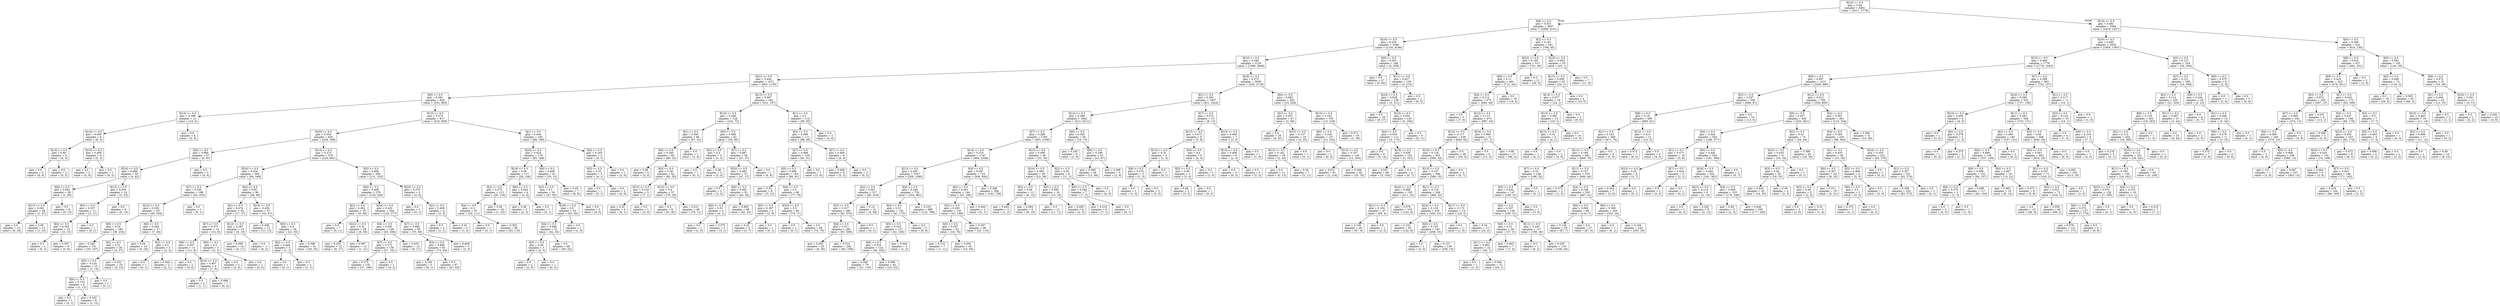 digraph Tree {
node [shape=box] ;
0 [label="X[19] <= 0.5\ngini = 0.49\nsamples = 6401\nvalue = [4317, 5778]"] ;
1 [label="X[8] <= 0.5\ngini = 0.431\nsamples = 3837\nvalue = [1898, 4151]"] ;
0 -> 1 [labeldistance=2.5, labelangle=45, headlabel="True"] ;
2 [label="X[16] <= 0.5\ngini = 0.334\nsamples = 3296\nvalue = [1102, 4106]"] ;
1 -> 2 ;
3 [label="X[23] <= 0.5\ngini = 0.346\nsamples = 3130\nvalue = [1099, 3848]"] ;
2 -> 3 ;
4 [label="X[21] <= 0.5\ngini = 0.444\nsamples = 1071\nvalue = [563, 1130]"] ;
3 -> 4 ;
5 [label="X[9] <= 0.5\ngini = 0.381\nsamples = 829\nvalue = [332, 963]"] ;
4 -> 5 ;
6 [label="X[15] <= 0.5\ngini = 0.388\nsamples = 12\nvalue = [14, 5]"] ;
5 -> 6 ;
7 [label="X[14] <= 0.5\ngini = 0.459\nsamples = 8\nvalue = [9, 5]"] ;
6 -> 7 ;
8 [label="X[10] <= 0.5\ngini = 0.49\nsamples = 4\nvalue = [4, 3]"] ;
7 -> 8 ;
9 [label="gini = 0.0\nsamples = 2\nvalue = [4, 0]"] ;
8 -> 9 ;
10 [label="gini = 0.0\nsamples = 2\nvalue = [0, 3]"] ;
8 -> 10 ;
11 [label="X[10] <= 0.5\ngini = 0.408\nsamples = 4\nvalue = [5, 2]"] ;
7 -> 11 ;
12 [label="gini = 0.0\nsamples = 3\nvalue = [5, 0]"] ;
11 -> 12 ;
13 [label="gini = 0.0\nsamples = 1\nvalue = [0, 2]"] ;
11 -> 13 ;
14 [label="gini = 0.0\nsamples = 4\nvalue = [5, 0]"] ;
6 -> 14 ;
15 [label="X[15] <= 0.5\ngini = 0.374\nsamples = 817\nvalue = [318, 958]"] ;
5 -> 15 ;
16 [label="X[20] <= 0.5\ngini = 0.354\nsamples = 635\nvalue = [229, 768]"] ;
15 -> 16 ;
17 [label="X[3] <= 0.5\ngini = 0.084\nsamples = 57\nvalue = [4, 87]"] ;
16 -> 17 ;
18 [label="X[24] <= 0.5\ngini = 0.088\nsamples = 55\nvalue = [4, 83]"] ;
17 -> 18 ;
19 [label="X[6] <= 0.5\ngini = 0.032\nsamples = 36\nvalue = [1, 60]"] ;
18 -> 19 ;
20 [label="X[13] <= 0.5\ngini = 0.041\nsamples = 28\nvalue = [1, 47]"] ;
19 -> 20 ;
21 [label="gini = 0.0\nsamples = 15\nvalue = [0, 24]"] ;
20 -> 21 ;
22 [label="gini = 0.08\nsamples = 13\nvalue = [1, 23]"] ;
20 -> 22 ;
23 [label="gini = 0.0\nsamples = 8\nvalue = [0, 13]"] ;
19 -> 23 ;
24 [label="X[13] <= 0.5\ngini = 0.204\nsamples = 19\nvalue = [3, 23]"] ;
18 -> 24 ;
25 [label="X[5] <= 0.5\ngini = 0.337\nsamples = 11\nvalue = [3, 11]"] ;
24 -> 25 ;
26 [label="X[4] <= 0.5\ngini = 0.355\nsamples = 10\nvalue = [3, 10]"] ;
25 -> 26 ;
27 [label="gini = 0.0\nsamples = 1\nvalue = [0, 2]"] ;
26 -> 27 ;
28 [label="gini = 0.397\nsamples = 9\nvalue = [3, 8]"] ;
26 -> 28 ;
29 [label="gini = 0.0\nsamples = 1\nvalue = [0, 1]"] ;
25 -> 29 ;
30 [label="gini = 0.0\nsamples = 8\nvalue = [0, 12]"] ;
24 -> 30 ;
31 [label="gini = 0.0\nsamples = 2\nvalue = [0, 4]"] ;
17 -> 31 ;
32 [label="X[13] <= 0.5\ngini = 0.373\nsamples = 578\nvalue = [225, 681]"] ;
16 -> 32 ;
33 [label="X[24] <= 0.5\ngini = 0.334\nsamples = 294\nvalue = [94, 349]"] ;
32 -> 33 ;
34 [label="X[7] <= 0.5\ngini = 0.255\nsamples = 198\nvalue = [45, 255]"] ;
33 -> 34 ;
35 [label="X[12] <= 0.5\ngini = 0.256\nsamples = 197\nvalue = [45, 254]"] ;
34 -> 35 ;
36 [label="X[6] <= 0.5\ngini = 0.24\nsamples = 180\nvalue = [38, 234]"] ;
35 -> 36 ;
37 [label="gini = 0.246\nsamples = 151\nvalue = [33, 197]"] ;
36 -> 37 ;
38 [label="X[2] <= 0.5\ngini = 0.21\nsamples = 29\nvalue = [5, 37]"] ;
36 -> 38 ;
39 [label="X[3] <= 0.5\ngini = 0.124\nsamples = 10\nvalue = [1, 14]"] ;
38 -> 39 ;
40 [label="X[0] <= 0.5\ngini = 0.133\nsamples = 9\nvalue = [1, 13]"] ;
39 -> 40 ;
41 [label="gini = 0.0\nsamples = 1\nvalue = [0, 1]"] ;
40 -> 41 ;
42 [label="gini = 0.142\nsamples = 8\nvalue = [1, 12]"] ;
40 -> 42 ;
43 [label="gini = 0.0\nsamples = 1\nvalue = [0, 1]"] ;
39 -> 43 ;
44 [label="gini = 0.252\nsamples = 19\nvalue = [4, 23]"] ;
38 -> 44 ;
45 [label="X[6] <= 0.5\ngini = 0.384\nsamples = 17\nvalue = [7, 20]"] ;
35 -> 45 ;
46 [label="gini = 0.34\nsamples = 14\nvalue = [5, 18]"] ;
45 -> 46 ;
47 [label="X[2] <= 0.5\ngini = 0.5\nsamples = 3\nvalue = [2, 2]"] ;
45 -> 47 ;
48 [label="gini = 0.0\nsamples = 1\nvalue = [0, 1]"] ;
47 -> 48 ;
49 [label="gini = 0.444\nsamples = 2\nvalue = [2, 1]"] ;
47 -> 49 ;
50 [label="gini = 0.0\nsamples = 1\nvalue = [0, 1]"] ;
34 -> 50 ;
51 [label="X[4] <= 0.5\ngini = 0.45\nsamples = 96\nvalue = [49, 94]"] ;
33 -> 51 ;
52 [label="X[2] <= 0.5\ngini = 0.474\nsamples = 29\nvalue = [17, 27]"] ;
51 -> 52 ;
53 [label="X[7] <= 0.5\ngini = 0.472\nsamples = 14\nvalue = [13, 8]"] ;
52 -> 53 ;
54 [label="X[6] <= 0.5\ngini = 0.457\nsamples = 11\nvalue = [11, 6]"] ;
53 -> 54 ;
55 [label="gini = 0.0\nsamples = 2\nvalue = [4, 0]"] ;
54 -> 55 ;
56 [label="X[14] <= 0.5\ngini = 0.497\nsamples = 9\nvalue = [7, 6]"] ;
54 -> 56 ;
57 [label="gini = 0.5\nsamples = 2\nvalue = [1, 1]"] ;
56 -> 57 ;
58 [label="gini = 0.496\nsamples = 7\nvalue = [6, 5]"] ;
56 -> 58 ;
59 [label="X[0] <= 0.5\ngini = 0.5\nsamples = 3\nvalue = [2, 2]"] ;
53 -> 59 ;
60 [label="gini = 0.0\nsamples = 2\nvalue = [2, 0]"] ;
59 -> 60 ;
61 [label="gini = 0.0\nsamples = 1\nvalue = [0, 2]"] ;
59 -> 61 ;
62 [label="X[12] <= 0.5\ngini = 0.287\nsamples = 15\nvalue = [4, 19]"] ;
52 -> 62 ;
63 [label="gini = 0.308\nsamples = 14\nvalue = [4, 17]"] ;
62 -> 63 ;
64 [label="gini = 0.0\nsamples = 1\nvalue = [0, 2]"] ;
62 -> 64 ;
65 [label="X[14] <= 0.5\ngini = 0.438\nsamples = 67\nvalue = [32, 67]"] ;
51 -> 65 ;
66 [label="gini = 0.499\nsamples = 13\nvalue = [11, 12]"] ;
65 -> 66 ;
67 [label="X[0] <= 0.5\ngini = 0.4\nsamples = 54\nvalue = [21, 55]"] ;
65 -> 67 ;
68 [label="X[2] <= 0.5\ngini = 0.444\nsamples = 3\nvalue = [1, 2]"] ;
67 -> 68 ;
69 [label="gini = 0.0\nsamples = 1\nvalue = [0, 1]"] ;
68 -> 69 ;
70 [label="gini = 0.5\nsamples = 2\nvalue = [1, 1]"] ;
68 -> 70 ;
71 [label="gini = 0.398\nsamples = 51\nvalue = [20, 53]"] ;
67 -> 71 ;
72 [label="X[5] <= 0.5\ngini = 0.406\nsamples = 284\nvalue = [131, 332]"] ;
32 -> 72 ;
73 [label="X[0] <= 0.5\ngini = 0.406\nsamples = 279\nvalue = [129, 326]"] ;
72 -> 73 ;
74 [label="X[2] <= 0.5\ngini = 0.262\nsamples = 35\nvalue = [9, 49]"] ;
73 -> 74 ;
75 [label="gini = 0.0\nsamples = 7\nvalue = [0, 11]"] ;
74 -> 75 ;
76 [label="X[22] <= 0.5\ngini = 0.31\nsamples = 28\nvalue = [9, 38]"] ;
74 -> 76 ;
77 [label="gini = 0.435\nsamples = 15\nvalue = [8, 17]"] ;
76 -> 77 ;
78 [label="gini = 0.087\nsamples = 13\nvalue = [1, 21]"] ;
76 -> 78 ;
79 [label="X[24] <= 0.5\ngini = 0.422\nsamples = 244\nvalue = [120, 277]"] ;
73 -> 79 ;
80 [label="X[6] <= 0.5\ngini = 0.292\nsamples = 149\nvalue = [45, 208]"] ;
79 -> 80 ;
81 [label="X[7] <= 0.5\ngini = 0.272\nsamples = 136\nvalue = [37, 191]"] ;
80 -> 81 ;
82 [label="gini = 0.274\nsamples = 135\nvalue = [37, 189]"] ;
81 -> 82 ;
83 [label="gini = 0.0\nsamples = 1\nvalue = [0, 2]"] ;
81 -> 83 ;
84 [label="gini = 0.435\nsamples = 13\nvalue = [8, 17]"] ;
80 -> 84 ;
85 [label="X[7] <= 0.5\ngini = 0.499\nsamples = 95\nvalue = [75, 69]"] ;
79 -> 85 ;
86 [label="X[4] <= 0.5\ngini = 0.498\nsamples = 92\nvalue = [73, 64]"] ;
85 -> 86 ;
87 [label="gini = 0.245\nsamples = 5\nvalue = [6, 1]"] ;
86 -> 87 ;
88 [label="gini = 0.5\nsamples = 87\nvalue = [67, 63]"] ;
86 -> 88 ;
89 [label="gini = 0.408\nsamples = 3\nvalue = [2, 5]"] ;
85 -> 89 ;
90 [label="X[24] <= 0.5\ngini = 0.375\nsamples = 5\nvalue = [2, 6]"] ;
72 -> 90 ;
91 [label="gini = 0.0\nsamples = 1\nvalue = [0, 1]"] ;
90 -> 91 ;
92 [label="X[1] <= 0.5\ngini = 0.408\nsamples = 4\nvalue = [2, 5]"] ;
90 -> 92 ;
93 [label="gini = 0.5\nsamples = 2\nvalue = [1, 1]"] ;
92 -> 93 ;
94 [label="gini = 0.32\nsamples = 2\nvalue = [1, 4]"] ;
92 -> 94 ;
95 [label="X[1] <= 0.5\ngini = 0.434\nsamples = 182\nvalue = [89, 190]"] ;
15 -> 95 ;
96 [label="X[24] <= 0.5\ngini = 0.424\nsamples = 178\nvalue = [83, 189]"] ;
95 -> 96 ;
97 [label="X[18] <= 0.5\ngini = 0.28\nsamples = 117\nvalue = [28, 138]"] ;
96 -> 97 ;
98 [label="X[2] <= 0.5\ngini = 0.272\nsamples = 113\nvalue = [26, 134]"] ;
97 -> 98 ;
99 [label="X[4] <= 0.5\ngini = 0.3\nsamples = 97\nvalue = [25, 111]"] ;
98 -> 99 ;
100 [label="gini = 0.0\nsamples = 1\nvalue = [0, 1]"] ;
99 -> 100 ;
101 [label="gini = 0.302\nsamples = 96\nvalue = [25, 110]"] ;
99 -> 101 ;
102 [label="gini = 0.08\nsamples = 16\nvalue = [1, 23]"] ;
98 -> 102 ;
103 [label="X[6] <= 0.5\ngini = 0.444\nsamples = 4\nvalue = [2, 4]"] ;
97 -> 103 ;
104 [label="gini = 0.48\nsamples = 3\nvalue = [2, 3]"] ;
103 -> 104 ;
105 [label="gini = 0.0\nsamples = 1\nvalue = [0, 1]"] ;
103 -> 105 ;
106 [label="X[6] <= 0.5\ngini = 0.499\nsamples = 61\nvalue = [55, 51]"] ;
96 -> 106 ;
107 [label="X[3] <= 0.5\ngini = 0.5\nsamples = 54\nvalue = [47, 45]"] ;
106 -> 107 ;
108 [label="X[18] <= 0.5\ngini = 0.5\nsamples = 52\nvalue = [43, 45]"] ;
107 -> 108 ;
109 [label="X[4] <= 0.5\ngini = 0.499\nsamples = 51\nvalue = [42, 45]"] ;
108 -> 109 ;
110 [label="X[5] <= 0.5\ngini = 0.48\nsamples = 3\nvalue = [2, 3]"] ;
109 -> 110 ;
111 [label="gini = 0.0\nsamples = 2\nvalue = [2, 0]"] ;
110 -> 111 ;
112 [label="gini = 0.0\nsamples = 1\nvalue = [0, 3]"] ;
110 -> 112 ;
113 [label="gini = 0.5\nsamples = 48\nvalue = [40, 42]"] ;
109 -> 113 ;
114 [label="gini = 0.0\nsamples = 1\nvalue = [1, 0]"] ;
108 -> 114 ;
115 [label="gini = 0.0\nsamples = 2\nvalue = [4, 0]"] ;
107 -> 115 ;
116 [label="gini = 0.49\nsamples = 7\nvalue = [8, 6]"] ;
106 -> 116 ;
117 [label="X[4] <= 0.5\ngini = 0.245\nsamples = 4\nvalue = [6, 1]"] ;
95 -> 117 ;
118 [label="X[5] <= 0.5\ngini = 0.32\nsamples = 3\nvalue = [4, 1]"] ;
117 -> 118 ;
119 [label="gini = 0.0\nsamples = 1\nvalue = [0, 1]"] ;
118 -> 119 ;
120 [label="gini = 0.0\nsamples = 2\nvalue = [4, 0]"] ;
118 -> 120 ;
121 [label="gini = 0.0\nsamples = 1\nvalue = [2, 0]"] ;
117 -> 121 ;
122 [label="X[13] <= 0.5\ngini = 0.487\nsamples = 242\nvalue = [231, 167]"] ;
4 -> 122 ;
123 [label="X[14] <= 0.5\ngini = 0.448\nsamples = 128\nvalue = [141, 72]"] ;
122 -> 123 ;
124 [label="X[1] <= 0.5\ngini = 0.393\nsamples = 66\nvalue = [87, 32]"] ;
123 -> 124 ;
125 [label="X[0] <= 0.5\ngini = 0.395\nsamples = 65\nvalue = [86, 32]"] ;
124 -> 125 ;
126 [label="gini = 0.48\nsamples = 3\nvalue = [3, 2]"] ;
125 -> 126 ;
127 [label="X[4] <= 0.5\ngini = 0.39\nsamples = 62\nvalue = [83, 30]"] ;
125 -> 127 ;
128 [label="X[12] <= 0.5\ngini = 0.219\nsamples = 5\nvalue = [7, 1]"] ;
127 -> 128 ;
129 [label="gini = 0.32\nsamples = 4\nvalue = [4, 1]"] ;
128 -> 129 ;
130 [label="gini = 0.0\nsamples = 1\nvalue = [3, 0]"] ;
128 -> 130 ;
131 [label="X[15] <= 0.5\ngini = 0.4\nsamples = 57\nvalue = [76, 29]"] ;
127 -> 131 ;
132 [label="gini = 0.0\nsamples = 8\nvalue = [0, 18]"] ;
131 -> 132 ;
133 [label="gini = 0.221\nsamples = 49\nvalue = [76, 11]"] ;
131 -> 133 ;
134 [label="gini = 0.0\nsamples = 1\nvalue = [1, 0]"] ;
124 -> 134 ;
135 [label="X[0] <= 0.5\ngini = 0.489\nsamples = 62\nvalue = [54, 40]"] ;
123 -> 135 ;
136 [label="X[2] <= 0.5\ngini = 0.5\nsamples = 4\nvalue = [3, 3]"] ;
135 -> 136 ;
137 [label="gini = 0.0\nsamples = 1\nvalue = [0, 1]"] ;
136 -> 137 ;
138 [label="gini = 0.48\nsamples = 3\nvalue = [3, 2]"] ;
136 -> 138 ;
139 [label="X[7] <= 0.5\ngini = 0.487\nsamples = 58\nvalue = [51, 37]"] ;
135 -> 139 ;
140 [label="X[20] <= 0.5\ngini = 0.493\nsamples = 57\nvalue = [47, 37]"] ;
139 -> 140 ;
141 [label="gini = 0.5\nsamples = 5\nvalue = [3, 3]"] ;
140 -> 141 ;
142 [label="X[4] <= 0.5\ngini = 0.492\nsamples = 52\nvalue = [44, 34]"] ;
140 -> 142 ;
143 [label="X[6] <= 0.5\ngini = 0.32\nsamples = 4\nvalue = [4, 1]"] ;
142 -> 143 ;
144 [label="gini = 0.0\nsamples = 1\nvalue = [1, 0]"] ;
143 -> 144 ;
145 [label="gini = 0.375\nsamples = 3\nvalue = [3, 1]"] ;
143 -> 145 ;
146 [label="gini = 0.495\nsamples = 48\nvalue = [40, 33]"] ;
142 -> 146 ;
147 [label="gini = 0.0\nsamples = 1\nvalue = [4, 0]"] ;
139 -> 147 ;
148 [label="X[1] <= 0.5\ngini = 0.5\nsamples = 114\nvalue = [90, 95]"] ;
122 -> 148 ;
149 [label="X[3] <= 0.5\ngini = 0.499\nsamples = 111\nvalue = [86, 95]"] ;
148 -> 149 ;
150 [label="X[7] <= 0.5\ngini = 0.498\nsamples = 105\nvalue = [81, 91]"] ;
149 -> 150 ;
151 [label="X[0] <= 0.5\ngini = 0.498\nsamples = 104\nvalue = [80, 91]"] ;
150 -> 151 ;
152 [label="gini = 0.32\nsamples = 8\nvalue = [3, 12]"] ;
151 -> 152 ;
153 [label="X[4] <= 0.5\ngini = 0.5\nsamples = 96\nvalue = [77, 79]"] ;
151 -> 153 ;
154 [label="X[5] <= 0.5\ngini = 0.397\nsamples = 6\nvalue = [3, 8]"] ;
153 -> 154 ;
155 [label="gini = 0.42\nsamples = 5\nvalue = [3, 7]"] ;
154 -> 155 ;
156 [label="gini = 0.0\nsamples = 1\nvalue = [0, 1]"] ;
154 -> 156 ;
157 [label="X[20] <= 0.5\ngini = 0.5\nsamples = 90\nvalue = [74, 71]"] ;
153 -> 157 ;
158 [label="gini = 0.0\nsamples = 1\nvalue = [0, 1]"] ;
157 -> 158 ;
159 [label="gini = 0.5\nsamples = 89\nvalue = [74, 70]"] ;
157 -> 159 ;
160 [label="gini = 0.0\nsamples = 1\nvalue = [1, 0]"] ;
150 -> 160 ;
161 [label="X[7] <= 0.5\ngini = 0.494\nsamples = 6\nvalue = [5, 4]"] ;
149 -> 161 ;
162 [label="gini = 0.408\nsamples = 4\nvalue = [5, 2]"] ;
161 -> 162 ;
163 [label="gini = 0.0\nsamples = 2\nvalue = [0, 2]"] ;
161 -> 163 ;
164 [label="gini = 0.0\nsamples = 3\nvalue = [4, 0]"] ;
148 -> 164 ;
165 [label="X[18] <= 0.5\ngini = 0.275\nsamples = 2059\nvalue = [536, 2718]"] ;
3 -> 165 ;
166 [label="X[1] <= 0.5\ngini = 0.291\nsamples = 1857\nvalue = [521, 2424]"] ;
165 -> 166 ;
167 [label="X[12] <= 0.5\ngini = 0.289\nsamples = 1842\nvalue = [513, 2411]"] ;
166 -> 167 ;
168 [label="X[7] <= 0.5\ngini = 0.289\nsamples = 1783\nvalue = [497, 2338]"] ;
167 -> 168 ;
169 [label="X[14] <= 0.5\ngini = 0.279\nsamples = 1747\nvalue = [464, 2308]"] ;
168 -> 169 ;
170 [label="X[13] <= 0.5\ngini = 0.265\nsamples = 1037\nvalue = [258, 1380]"] ;
169 -> 170 ;
171 [label="X[2] <= 0.5\ngini = 0.301\nsamples = 317\nvalue = [95, 419]"] ;
170 -> 171 ;
172 [label="X[3] <= 0.5\ngini = 0.317\nsamples = 286\nvalue = [91, 370]"] ;
171 -> 172 ;
173 [label="X[4] <= 0.5\ngini = 0.317\nsamples = 285\nvalue = [91, 369]"] ;
172 -> 173 ;
174 [label="gini = 0.355\nsamples = 23\nvalue = [9, 30]"] ;
173 -> 174 ;
175 [label="gini = 0.314\nsamples = 262\nvalue = [82, 339]"] ;
173 -> 175 ;
176 [label="gini = 0.0\nsamples = 1\nvalue = [0, 1]"] ;
172 -> 176 ;
177 [label="gini = 0.14\nsamples = 31\nvalue = [4, 49]"] ;
171 -> 177 ;
178 [label="X[4] <= 0.5\ngini = 0.248\nsamples = 720\nvalue = [163, 961]"] ;
170 -> 178 ;
179 [label="X[3] <= 0.5\ngini = 0.31\nsamples = 132\nvalue = [41, 173]"] ;
178 -> 179 ;
180 [label="X[5] <= 0.5\ngini = 0.319\nsamples = 127\nvalue = [41, 165]"] ;
179 -> 180 ;
181 [label="X[0] <= 0.5\ngini = 0.316\nsamples = 124\nvalue = [40, 163]"] ;
180 -> 181 ;
182 [label="gini = 0.269\nsamples = 79\nvalue = [21, 110]"] ;
181 -> 182 ;
183 [label="gini = 0.389\nsamples = 45\nvalue = [19, 53]"] ;
181 -> 183 ;
184 [label="gini = 0.444\nsamples = 3\nvalue = [1, 2]"] ;
180 -> 184 ;
185 [label="gini = 0.0\nsamples = 5\nvalue = [0, 8]"] ;
179 -> 185 ;
186 [label="gini = 0.232\nsamples = 588\nvalue = [122, 788]"] ;
178 -> 186 ;
187 [label="X[4] <= 0.5\ngini = 0.297\nsamples = 710\nvalue = [206, 928]"] ;
169 -> 187 ;
188 [label="X[5] <= 0.5\ngini = 0.301\nsamples = 144\nvalue = [43, 190]"] ;
187 -> 188 ;
189 [label="X[2] <= 0.5\ngini = 0.293\nsamples = 142\nvalue = [41, 189]"] ;
188 -> 189 ;
190 [label="X[0] <= 0.5\ngini = 0.287\nsamples = 52\nvalue = [16, 76]"] ;
189 -> 190 ;
191 [label="gini = 0.153\nsamples = 7\nvalue = [1, 11]"] ;
190 -> 191 ;
192 [label="gini = 0.305\nsamples = 45\nvalue = [15, 65]"] ;
190 -> 192 ;
193 [label="gini = 0.297\nsamples = 90\nvalue = [25, 113]"] ;
189 -> 193 ;
194 [label="gini = 0.444\nsamples = 2\nvalue = [2, 1]"] ;
188 -> 194 ;
195 [label="gini = 0.296\nsamples = 566\nvalue = [163, 738]"] ;
187 -> 195 ;
196 [label="X[15] <= 0.5\ngini = 0.499\nsamples = 36\nvalue = [33, 30]"] ;
168 -> 196 ;
197 [label="X[14] <= 0.5\ngini = 0.493\nsamples = 28\nvalue = [22, 28]"] ;
196 -> 197 ;
198 [label="X[3] <= 0.5\ngini = 0.49\nsamples = 12\nvalue = [9, 12]"] ;
197 -> 198 ;
199 [label="gini = 0.444\nsamples = 3\nvalue = [1, 2]"] ;
198 -> 199 ;
200 [label="gini = 0.494\nsamples = 9\nvalue = [8, 10]"] ;
198 -> 200 ;
201 [label="X[0] <= 0.5\ngini = 0.495\nsamples = 16\nvalue = [13, 16]"] ;
197 -> 201 ;
202 [label="gini = 0.5\nsamples = 12\nvalue = [11, 11]"] ;
201 -> 202 ;
203 [label="gini = 0.408\nsamples = 4\nvalue = [2, 5]"] ;
201 -> 203 ;
204 [label="X[2] <= 0.5\ngini = 0.26\nsamples = 8\nvalue = [11, 2]"] ;
196 -> 204 ;
205 [label="X[0] <= 0.5\ngini = 0.346\nsamples = 7\nvalue = [7, 2]"] ;
204 -> 205 ;
206 [label="gini = 0.219\nsamples = 6\nvalue = [7, 1]"] ;
205 -> 206 ;
207 [label="gini = 0.0\nsamples = 1\nvalue = [0, 1]"] ;
205 -> 207 ;
208 [label="gini = 0.0\nsamples = 1\nvalue = [4, 0]"] ;
204 -> 208 ;
209 [label="X[0] <= 0.5\ngini = 0.295\nsamples = 59\nvalue = [16, 73]"] ;
167 -> 209 ;
210 [label="gini = 0.245\nsamples = 6\nvalue = [1, 6]"] ;
209 -> 210 ;
211 [label="X[6] <= 0.5\ngini = 0.299\nsamples = 53\nvalue = [15, 67]"] ;
209 -> 211 ;
212 [label="gini = 0.299\nsamples = 48\nvalue = [13, 58]"] ;
211 -> 212 ;
213 [label="gini = 0.298\nsamples = 5\nvalue = [2, 9]"] ;
211 -> 213 ;
214 [label="X[7] <= 0.5\ngini = 0.472\nsamples = 15\nvalue = [8, 13]"] ;
166 -> 214 ;
215 [label="X[13] <= 0.5\ngini = 0.473\nsamples = 8\nvalue = [5, 8]"] ;
214 -> 215 ;
216 [label="X[15] <= 0.5\ngini = 0.32\nsamples = 4\nvalue = [1, 4]"] ;
215 -> 216 ;
217 [label="X[6] <= 0.5\ngini = 0.375\nsamples = 3\nvalue = [1, 3]"] ;
216 -> 217 ;
218 [label="gini = 0.0\nsamples = 1\nvalue = [1, 0]"] ;
217 -> 218 ;
219 [label="gini = 0.0\nsamples = 2\nvalue = [0, 3]"] ;
217 -> 219 ;
220 [label="gini = 0.0\nsamples = 1\nvalue = [0, 1]"] ;
216 -> 220 ;
221 [label="X[4] <= 0.5\ngini = 0.5\nsamples = 4\nvalue = [4, 4]"] ;
215 -> 221 ;
222 [label="X[5] <= 0.5\ngini = 0.49\nsamples = 3\nvalue = [3, 4]"] ;
221 -> 222 ;
223 [label="gini = 0.48\nsamples = 2\nvalue = [3, 2]"] ;
222 -> 223 ;
224 [label="gini = 0.0\nsamples = 1\nvalue = [0, 2]"] ;
222 -> 224 ;
225 [label="gini = 0.0\nsamples = 1\nvalue = [1, 0]"] ;
221 -> 225 ;
226 [label="X[15] <= 0.5\ngini = 0.469\nsamples = 7\nvalue = [3, 5]"] ;
214 -> 226 ;
227 [label="X[14] <= 0.5\ngini = 0.408\nsamples = 6\nvalue = [2, 5]"] ;
226 -> 227 ;
228 [label="gini = 0.0\nsamples = 3\nvalue = [0, 3]"] ;
227 -> 228 ;
229 [label="gini = 0.5\nsamples = 3\nvalue = [2, 2]"] ;
227 -> 229 ;
230 [label="gini = 0.0\nsamples = 1\nvalue = [1, 0]"] ;
226 -> 230 ;
231 [label="X[4] <= 0.5\ngini = 0.092\nsamples = 202\nvalue = [15, 294]"] ;
165 -> 231 ;
232 [label="X[2] <= 0.5\ngini = 0.057\nsamples = 47\nvalue = [2, 66]"] ;
231 -> 232 ;
233 [label="gini = 0.0\nsamples = 28\nvalue = [0, 41]"] ;
232 -> 233 ;
234 [label="X[15] <= 0.5\ngini = 0.137\nsamples = 19\nvalue = [2, 25]"] ;
232 -> 234 ;
235 [label="X[13] <= 0.5\ngini = 0.142\nsamples = 18\nvalue = [2, 24]"] ;
234 -> 235 ;
236 [label="gini = 0.0\nsamples = 11\nvalue = [0, 13]"] ;
235 -> 236 ;
237 [label="gini = 0.26\nsamples = 7\nvalue = [2, 11]"] ;
235 -> 237 ;
238 [label="gini = 0.0\nsamples = 1\nvalue = [0, 1]"] ;
234 -> 238 ;
239 [label="X[15] <= 0.5\ngini = 0.102\nsamples = 155\nvalue = [13, 228]"] ;
231 -> 239 ;
240 [label="X[0] <= 0.5\ngini = 0.106\nsamples = 137\nvalue = [12, 202]"] ;
239 -> 240 ;
241 [label="gini = 0.0\nsamples = 1\nvalue = [0, 2]"] ;
240 -> 241 ;
242 [label="X[13] <= 0.5\ngini = 0.107\nsamples = 136\nvalue = [12, 200]"] ;
240 -> 242 ;
243 [label="gini = 0.031\nsamples = 81\nvalue = [2, 124]"] ;
242 -> 243 ;
244 [label="gini = 0.206\nsamples = 55\nvalue = [10, 76]"] ;
242 -> 244 ;
245 [label="gini = 0.071\nsamples = 18\nvalue = [1, 26]"] ;
239 -> 245 ;
246 [label="X[0] <= 0.5\ngini = 0.023\nsamples = 166\nvalue = [3, 258]"] ;
2 -> 246 ;
247 [label="gini = 0.0\nsamples = 27\nvalue = [0, 44]"] ;
246 -> 247 ;
248 [label="X[11] <= 0.5\ngini = 0.027\nsamples = 139\nvalue = [3, 214]"] ;
246 -> 248 ;
249 [label="X[24] <= 0.5\ngini = 0.028\nsamples = 138\nvalue = [3, 211]"] ;
248 -> 249 ;
250 [label="gini = 0.0\nsamples = 18\nvalue = [0, 27]"] ;
249 -> 250 ;
251 [label="X[10] <= 0.5\ngini = 0.032\nsamples = 120\nvalue = [3, 184]"] ;
249 -> 251 ;
252 [label="X[4] <= 0.5\ngini = 0.034\nsamples = 111\nvalue = [3, 173]"] ;
251 -> 252 ;
253 [label="gini = 0.0\nsamples = 8\nvalue = [0, 12]"] ;
252 -> 253 ;
254 [label="X[18] <= 0.5\ngini = 0.036\nsamples = 103\nvalue = [3, 161]"] ;
252 -> 254 ;
255 [label="gini = 0.037\nsamples = 98\nvalue = [3, 154]"] ;
254 -> 255 ;
256 [label="gini = 0.0\nsamples = 5\nvalue = [0, 7]"] ;
254 -> 256 ;
257 [label="gini = 0.0\nsamples = 9\nvalue = [0, 11]"] ;
251 -> 257 ;
258 [label="gini = 0.0\nsamples = 1\nvalue = [0, 3]"] ;
248 -> 258 ;
259 [label="X[2] <= 0.5\ngini = 0.101\nsamples = 541\nvalue = [796, 45]"] ;
1 -> 259 ;
260 [label="X[22] <= 0.5\ngini = 0.105\nsamples = 512\nvalue = [751, 44]"] ;
259 -> 260 ;
261 [label="X[6] <= 0.5\ngini = 0.11\nsamples = 491\nvalue = [712, 44]"] ;
260 -> 261 ;
262 [label="X[4] <= 0.5\ngini = 0.112\nsamples = 475\nvalue = [694, 44]"] ;
261 -> 262 ;
263 [label="gini = 0.0\nsamples = 5\nvalue = [7, 0]"] ;
262 -> 263 ;
264 [label="X[12] <= 0.5\ngini = 0.113\nsamples = 470\nvalue = [687, 44]"] ;
262 -> 264 ;
265 [label="X[15] <= 0.5\ngini = 0.117\nsamples = 439\nvalue = [630, 42]"] ;
264 -> 265 ;
266 [label="X[16] <= 0.5\ngini = 0.126\nsamples = 403\nvalue = [580, 42]"] ;
265 -> 266 ;
267 [label="X[13] <= 0.5\ngini = 0.107\nsamples = 399\nvalue = [580, 35]"] ;
266 -> 267 ;
268 [label="X[24] <= 0.5\ngini = 0.086\nsamples = 150\nvalue = [211, 10]"] ;
267 -> 268 ;
269 [label="X[21] <= 0.5\ngini = 0.104\nsamples = 47\nvalue = [69, 4]"] ;
268 -> 269 ;
270 [label="gini = 0.106\nsamples = 46\nvalue = [67, 4]"] ;
269 -> 270 ;
271 [label="gini = 0.0\nsamples = 1\nvalue = [2, 0]"] ;
269 -> 271 ;
272 [label="gini = 0.078\nsamples = 103\nvalue = [142, 6]"] ;
268 -> 272 ;
273 [label="X[21] <= 0.5\ngini = 0.119\nsamples = 249\nvalue = [369, 25]"] ;
267 -> 273 ;
274 [label="X[24] <= 0.5\ngini = 0.116\nsamples = 235\nvalue = [350, 23]"] ;
273 -> 274 ;
275 [label="gini = 0.101\nsamples = 95\nvalue = [142, 8]"] ;
274 -> 275 ;
276 [label="X[0] <= 0.5\ngini = 0.125\nsamples = 140\nvalue = [208, 15]"] ;
274 -> 276 ;
277 [label="gini = 0.0\nsamples = 1\nvalue = [2, 0]"] ;
276 -> 277 ;
278 [label="gini = 0.127\nsamples = 139\nvalue = [206, 15]"] ;
276 -> 278 ;
279 [label="X[17] <= 0.5\ngini = 0.172\nsamples = 14\nvalue = [19, 2]"] ;
273 -> 279 ;
280 [label="gini = 0.0\nsamples = 1\nvalue = [1, 0]"] ;
279 -> 280 ;
281 [label="gini = 0.18\nsamples = 13\nvalue = [18, 2]"] ;
279 -> 281 ;
282 [label="gini = 0.0\nsamples = 4\nvalue = [0, 7]"] ;
266 -> 282 ;
283 [label="gini = 0.0\nsamples = 36\nvalue = [50, 0]"] ;
265 -> 283 ;
284 [label="X[24] <= 0.5\ngini = 0.065\nsamples = 31\nvalue = [57, 2]"] ;
264 -> 284 ;
285 [label="gini = 0.0\nsamples = 4\nvalue = [11, 0]"] ;
284 -> 285 ;
286 [label="gini = 0.08\nsamples = 27\nvalue = [46, 2]"] ;
284 -> 286 ;
287 [label="gini = 0.0\nsamples = 16\nvalue = [18, 0]"] ;
261 -> 287 ;
288 [label="gini = 0.0\nsamples = 21\nvalue = [39, 0]"] ;
260 -> 288 ;
289 [label="X[23] <= 0.5\ngini = 0.043\nsamples = 29\nvalue = [45, 1]"] ;
259 -> 289 ;
290 [label="X[15] <= 0.5\ngini = 0.056\nsamples = 22\nvalue = [34, 1]"] ;
289 -> 290 ;
291 [label="X[14] <= 0.5\ngini = 0.077\nsamples = 18\nvalue = [24, 1]"] ;
290 -> 291 ;
292 [label="X[13] <= 0.5\ngini = 0.095\nsamples = 13\nvalue = [19, 1]"] ;
291 -> 292 ;
293 [label="X[12] <= 0.5\ngini = 0.32\nsamples = 3\nvalue = [4, 1]"] ;
292 -> 293 ;
294 [label="gini = 0.0\nsamples = 1\nvalue = [0, 1]"] ;
293 -> 294 ;
295 [label="gini = 0.0\nsamples = 2\nvalue = [4, 0]"] ;
293 -> 295 ;
296 [label="gini = 0.0\nsamples = 10\nvalue = [15, 0]"] ;
292 -> 296 ;
297 [label="gini = 0.0\nsamples = 5\nvalue = [5, 0]"] ;
291 -> 297 ;
298 [label="gini = 0.0\nsamples = 4\nvalue = [10, 0]"] ;
290 -> 298 ;
299 [label="gini = 0.0\nsamples = 7\nvalue = [11, 0]"] ;
289 -> 299 ;
300 [label="X[14] <= 0.5\ngini = 0.481\nsamples = 2564\nvalue = [2419, 1627]"] ;
0 -> 300 [labeldistance=2.5, labelangle=-45, headlabel="False"] ;
301 [label="X[16] <= 0.5\ngini = 0.492\nsamples = 2032\nvalue = [1804, 1397]"] ;
300 -> 301 ;
302 [label="X[15] <= 0.5\ngini = 0.466\nsamples = 1778\nvalue = [1778, 1043]"] ;
301 -> 302 ;
303 [label="X[9] <= 0.5\ngini = 0.497\nsamples = 1215\nvalue = [1026, 886]"] ;
302 -> 303 ;
304 [label="X[3] <= 0.5\ngini = 0.187\nsamples = 506\nvalue = [696, 81]"] ;
303 -> 304 ;
305 [label="X[8] <= 0.5\ngini = 0.19\nsamples = 496\nvalue = [683, 81]"] ;
304 -> 305 ;
306 [label="X[1] <= 0.5\ngini = 0.183\nsamples = 485\nvalue = [671, 76]"] ;
305 -> 306 ;
307 [label="X[13] <= 0.5\ngini = 0.184\nsamples = 481\nvalue = [666, 76]"] ;
306 -> 307 ;
308 [label="X[7] <= 0.5\ngini = 0.24\nsamples = 148\nvalue = [198, 32]"] ;
307 -> 308 ;
309 [label="X[5] <= 0.5\ngini = 0.234\nsamples = 147\nvalue = [198, 31]"] ;
308 -> 309 ;
310 [label="X[4] <= 0.5\ngini = 0.237\nsamples = 146\nvalue = [195, 31]"] ;
309 -> 310 ;
311 [label="X[0] <= 0.5\ngini = 0.21\nsamples = 29\nvalue = [37, 5]"] ;
310 -> 311 ;
312 [label="X[11] <= 0.5\ngini = 0.062\nsamples = 22\nvalue = [30, 1]"] ;
311 -> 312 ;
313 [label="gini = 0.0\nsamples = 1\nvalue = [1, 0]"] ;
312 -> 313 ;
314 [label="gini = 0.064\nsamples = 21\nvalue = [29, 1]"] ;
312 -> 314 ;
315 [label="gini = 0.463\nsamples = 7\nvalue = [7, 4]"] ;
311 -> 315 ;
316 [label="X[11] <= 0.5\ngini = 0.243\nsamples = 117\nvalue = [158, 26]"] ;
310 -> 316 ;
317 [label="gini = 0.0\nsamples = 1\nvalue = [0, 2]"] ;
316 -> 317 ;
318 [label="gini = 0.229\nsamples = 116\nvalue = [158, 24]"] ;
316 -> 318 ;
319 [label="gini = 0.0\nsamples = 1\nvalue = [3, 0]"] ;
309 -> 319 ;
320 [label="gini = 0.0\nsamples = 1\nvalue = [0, 1]"] ;
308 -> 320 ;
321 [label="X[11] <= 0.5\ngini = 0.157\nsamples = 333\nvalue = [468, 44]"] ;
307 -> 321 ;
322 [label="gini = 0.375\nsamples = 3\nvalue = [1, 3]"] ;
321 -> 322 ;
323 [label="X[4] <= 0.5\ngini = 0.148\nsamples = 330\nvalue = [467, 41]"] ;
321 -> 323 ;
324 [label="X[0] <= 0.5\ngini = 0.094\nsamples = 86\nvalue = [134, 7]"] ;
323 -> 324 ;
325 [label="gini = 0.138\nsamples = 59\nvalue = [87, 7]"] ;
324 -> 325 ;
326 [label="gini = 0.0\nsamples = 27\nvalue = [47, 0]"] ;
324 -> 326 ;
327 [label="X[0] <= 0.5\ngini = 0.168\nsamples = 244\nvalue = [333, 34]"] ;
323 -> 327 ;
328 [label="gini = 0.0\nsamples = 1\nvalue = [0, 1]"] ;
327 -> 328 ;
329 [label="gini = 0.164\nsamples = 243\nvalue = [333, 33]"] ;
327 -> 329 ;
330 [label="gini = 0.0\nsamples = 4\nvalue = [5, 0]"] ;
306 -> 330 ;
331 [label="X[12] <= 0.5\ngini = 0.415\nsamples = 11\nvalue = [12, 5]"] ;
305 -> 331 ;
332 [label="gini = 0.473\nsamples = 7\nvalue = [8, 5]"] ;
331 -> 332 ;
333 [label="gini = 0.0\nsamples = 4\nvalue = [4, 0]"] ;
331 -> 333 ;
334 [label="gini = 0.0\nsamples = 10\nvalue = [13, 0]"] ;
304 -> 334 ;
335 [label="X[12] <= 0.5\ngini = 0.412\nsamples = 709\nvalue = [330, 805]"] ;
303 -> 335 ;
336 [label="X[6] <= 0.5\ngini = 0.437\nsamples = 428\nvalue = [220, 461]"] ;
335 -> 336 ;
337 [label="X[0] <= 0.5\ngini = 0.442\nsamples = 354\nvalue = [186, 377]"] ;
336 -> 337 ;
338 [label="X[1] <= 0.5\ngini = 0.473\nsamples = 10\nvalue = [5, 8]"] ;
337 -> 338 ;
339 [label="X[23] <= 0.5\ngini = 0.42\nsamples = 8\nvalue = [3, 7]"] ;
338 -> 339 ;
340 [label="gini = 0.444\nsamples = 7\nvalue = [3, 6]"] ;
339 -> 340 ;
341 [label="gini = 0.0\nsamples = 1\nvalue = [0, 1]"] ;
339 -> 341 ;
342 [label="X[7] <= 0.5\ngini = 0.444\nsamples = 2\nvalue = [2, 1]"] ;
338 -> 342 ;
343 [label="gini = 0.0\nsamples = 1\nvalue = [2, 0]"] ;
342 -> 343 ;
344 [label="gini = 0.0\nsamples = 1\nvalue = [0, 1]"] ;
342 -> 344 ;
345 [label="X[5] <= 0.5\ngini = 0.442\nsamples = 344\nvalue = [181, 369]"] ;
337 -> 345 ;
346 [label="X[24] <= 0.5\ngini = 0.444\nsamples = 342\nvalue = [181, 362]"] ;
345 -> 346 ;
347 [label="X[23] <= 0.5\ngini = 0.219\nsamples = 9\nvalue = [2, 14]"] ;
346 -> 347 ;
348 [label="gini = 0.0\nsamples = 1\nvalue = [0, 2]"] ;
347 -> 348 ;
349 [label="gini = 0.245\nsamples = 8\nvalue = [2, 12]"] ;
347 -> 349 ;
350 [label="X[4] <= 0.5\ngini = 0.449\nsamples = 333\nvalue = [179, 348]"] ;
346 -> 350 ;
351 [label="gini = 0.48\nsamples = 3\nvalue = [2, 3]"] ;
350 -> 351 ;
352 [label="gini = 0.448\nsamples = 330\nvalue = [177, 345]"] ;
350 -> 352 ;
353 [label="gini = 0.0\nsamples = 2\nvalue = [0, 7]"] ;
345 -> 353 ;
354 [label="X[2] <= 0.5\ngini = 0.41\nsamples = 74\nvalue = [34, 84]"] ;
336 -> 354 ;
355 [label="X[22] <= 0.5\ngini = 0.435\nsamples = 31\nvalue = [16, 34]"] ;
354 -> 355 ;
356 [label="X[3] <= 0.5\ngini = 0.44\nsamples = 30\nvalue = [16, 33]"] ;
355 -> 356 ;
357 [label="gini = 0.434\nsamples = 26\nvalue = [14, 30]"] ;
356 -> 357 ;
358 [label="gini = 0.48\nsamples = 4\nvalue = [2, 3]"] ;
356 -> 358 ;
359 [label="gini = 0.0\nsamples = 1\nvalue = [0, 1]"] ;
355 -> 359 ;
360 [label="gini = 0.389\nsamples = 43\nvalue = [18, 50]"] ;
354 -> 360 ;
361 [label="X[2] <= 0.5\ngini = 0.367\nsamples = 281\nvalue = [110, 344]"] ;
335 -> 361 ;
362 [label="X[4] <= 0.5\ngini = 0.365\nsamples = 250\nvalue = [96, 304]"] ;
361 -> 362 ;
363 [label="X[1] <= 0.5\ngini = 0.433\nsamples = 28\nvalue = [13, 28]"] ;
362 -> 363 ;
364 [label="X[6] <= 0.5\ngini = 0.367\nsamples = 24\nvalue = [8, 25]"] ;
363 -> 364 ;
365 [label="X[3] <= 0.5\ngini = 0.49\nsamples = 5\nvalue = [3, 4]"] ;
364 -> 365 ;
366 [label="gini = 0.0\nsamples = 2\nvalue = [2, 0]"] ;
365 -> 366 ;
367 [label="gini = 0.32\nsamples = 3\nvalue = [1, 4]"] ;
365 -> 367 ;
368 [label="gini = 0.311\nsamples = 19\nvalue = [5, 21]"] ;
364 -> 368 ;
369 [label="X[5] <= 0.5\ngini = 0.469\nsamples = 4\nvalue = [5, 3]"] ;
363 -> 369 ;
370 [label="X[6] <= 0.5\ngini = 0.5\nsamples = 3\nvalue = [3, 3]"] ;
369 -> 370 ;
371 [label="gini = 0.375\nsamples = 2\nvalue = [3, 1]"] ;
370 -> 371 ;
372 [label="gini = 0.0\nsamples = 1\nvalue = [0, 2]"] ;
370 -> 372 ;
373 [label="gini = 0.0\nsamples = 1\nvalue = [2, 0]"] ;
369 -> 373 ;
374 [label="X[24] <= 0.5\ngini = 0.355\nsamples = 222\nvalue = [83, 276]"] ;
362 -> 374 ;
375 [label="gini = 0.0\nsamples = 1\nvalue = [0, 2]"] ;
374 -> 375 ;
376 [label="X[1] <= 0.5\ngini = 0.357\nsamples = 221\nvalue = [83, 274]"] ;
374 -> 376 ;
377 [label="gini = 0.358\nsamples = 220\nvalue = [83, 273]"] ;
376 -> 377 ;
378 [label="gini = 0.0\nsamples = 1\nvalue = [0, 1]"] ;
376 -> 378 ;
379 [label="gini = 0.384\nsamples = 31\nvalue = [14, 40]"] ;
361 -> 379 ;
380 [label="X[7] <= 0.5\ngini = 0.286\nsamples = 563\nvalue = [752, 157]"] ;
302 -> 380 ;
381 [label="X[24] <= 0.5\ngini = 0.288\nsamples = 552\nvalue = [737, 156]"] ;
380 -> 381 ;
382 [label="X[23] <= 0.5\ngini = 0.494\nsamples = 4\nvalue = [4, 5]"] ;
381 -> 382 ;
383 [label="gini = 0.0\nsamples = 1\nvalue = [3, 0]"] ;
382 -> 383 ;
384 [label="X[0] <= 0.5\ngini = 0.278\nsamples = 3\nvalue = [1, 5]"] ;
382 -> 384 ;
385 [label="gini = 0.0\nsamples = 1\nvalue = [0, 2]"] ;
384 -> 385 ;
386 [label="gini = 0.375\nsamples = 2\nvalue = [1, 3]"] ;
384 -> 386 ;
387 [label="X[11] <= 0.5\ngini = 0.283\nsamples = 548\nvalue = [733, 151]"] ;
381 -> 387 ;
388 [label="X[3] <= 0.5\ngini = 0.495\nsamples = 140\nvalue = [107, 131]"] ;
387 -> 388 ;
389 [label="X[6] <= 0.5\ngini = 0.496\nsamples = 138\nvalue = [107, 129]"] ;
388 -> 389 ;
390 [label="X[9] <= 0.5\ngini = 0.498\nsamples = 120\nvalue = [94, 107]"] ;
389 -> 390 ;
391 [label="X[8] <= 0.5\ngini = 0.375\nsamples = 3\nvalue = [1, 3]"] ;
390 -> 391 ;
392 [label="gini = 0.0\nsamples = 2\nvalue = [0, 3]"] ;
391 -> 392 ;
393 [label="gini = 0.0\nsamples = 1\nvalue = [1, 0]"] ;
391 -> 393 ;
394 [label="gini = 0.498\nsamples = 117\nvalue = [93, 104]"] ;
390 -> 394 ;
395 [label="X[0] <= 0.5\ngini = 0.467\nsamples = 18\nvalue = [13, 22]"] ;
389 -> 395 ;
396 [label="gini = 0.463\nsamples = 10\nvalue = [8, 14]"] ;
395 -> 396 ;
397 [label="gini = 0.473\nsamples = 8\nvalue = [5, 8]"] ;
395 -> 397 ;
398 [label="gini = 0.0\nsamples = 2\nvalue = [0, 2]"] ;
388 -> 398 ;
399 [label="X[5] <= 0.5\ngini = 0.06\nsamples = 408\nvalue = [626, 20]"] ;
387 -> 399 ;
400 [label="X[4] <= 0.5\ngini = 0.061\nsamples = 403\nvalue = [618, 20]"] ;
399 -> 400 ;
401 [label="X[1] <= 0.5\ngini = 0.037\nsamples = 73\nvalue = [105, 2]"] ;
400 -> 401 ;
402 [label="X[2] <= 0.5\ngini = 0.037\nsamples = 72\nvalue = [104, 2]"] ;
401 -> 402 ;
403 [label="gini = 0.0\nsamples = 23\nvalue = [36, 0]"] ;
402 -> 403 ;
404 [label="gini = 0.056\nsamples = 49\nvalue = [68, 2]"] ;
402 -> 404 ;
405 [label="gini = 0.0\nsamples = 1\nvalue = [1, 0]"] ;
401 -> 405 ;
406 [label="gini = 0.065\nsamples = 330\nvalue = [513, 18]"] ;
400 -> 406 ;
407 [label="gini = 0.0\nsamples = 5\nvalue = [8, 0]"] ;
399 -> 407 ;
408 [label="X[1] <= 0.5\ngini = 0.117\nsamples = 11\nvalue = [15, 1]"] ;
380 -> 408 ;
409 [label="X[3] <= 0.5\ngini = 0.124\nsamples = 10\nvalue = [14, 1]"] ;
408 -> 409 ;
410 [label="gini = 0.0\nsamples = 4\nvalue = [7, 0]"] ;
409 -> 410 ;
411 [label="X[9] <= 0.5\ngini = 0.219\nsamples = 6\nvalue = [7, 1]"] ;
409 -> 411 ;
412 [label="gini = 0.0\nsamples = 1\nvalue = [2, 0]"] ;
411 -> 412 ;
413 [label="gini = 0.278\nsamples = 5\nvalue = [5, 1]"] ;
411 -> 413 ;
414 [label="gini = 0.0\nsamples = 1\nvalue = [1, 0]"] ;
408 -> 414 ;
415 [label="X[5] <= 0.5\ngini = 0.127\nsamples = 254\nvalue = [26, 354]"] ;
301 -> 415 ;
416 [label="X[7] <= 0.5\ngini = 0.121\nsamples = 248\nvalue = [24, 348]"] ;
415 -> 416 ;
417 [label="X[2] <= 0.5\ngini = 0.114\nsamples = 230\nvalue = [21, 325]"] ;
416 -> 417 ;
418 [label="X[8] <= 0.5\ngini = 0.118\nsamples = 203\nvalue = [19, 283]"] ;
417 -> 418 ;
419 [label="X[1] <= 0.5\ngini = 0.112\nsamples = 202\nvalue = [18, 283]"] ;
418 -> 419 ;
420 [label="X[10] <= 0.5\ngini = 0.113\nsamples = 201\nvalue = [18, 281]"] ;
419 -> 420 ;
421 [label="X[11] <= 0.5\ngini = 0.165\nsamples = 138\nvalue = [18, 181]"] ;
420 -> 421 ;
422 [label="X[23] <= 0.5\ngini = 0.072\nsamples = 128\nvalue = [7, 180]"] ;
421 -> 422 ;
423 [label="X[6] <= 0.5\ngini = 0.072\nsamples = 127\nvalue = [7, 179]"] ;
422 -> 423 ;
424 [label="gini = 0.076\nsamples = 121\nvalue = [7, 171]"] ;
423 -> 424 ;
425 [label="gini = 0.0\nsamples = 6\nvalue = [0, 8]"] ;
423 -> 425 ;
426 [label="gini = 0.0\nsamples = 1\nvalue = [0, 1]"] ;
422 -> 426 ;
427 [label="X[4] <= 0.5\ngini = 0.153\nsamples = 10\nvalue = [11, 1]"] ;
421 -> 427 ;
428 [label="gini = 0.0\nsamples = 3\nvalue = [4, 0]"] ;
427 -> 428 ;
429 [label="gini = 0.219\nsamples = 7\nvalue = [7, 1]"] ;
427 -> 429 ;
430 [label="gini = 0.0\nsamples = 63\nvalue = [0, 100]"] ;
420 -> 430 ;
431 [label="gini = 0.0\nsamples = 1\nvalue = [0, 2]"] ;
419 -> 431 ;
432 [label="gini = 0.0\nsamples = 1\nvalue = [1, 0]"] ;
418 -> 432 ;
433 [label="X[11] <= 0.5\ngini = 0.087\nsamples = 27\nvalue = [2, 42]"] ;
417 -> 433 ;
434 [label="gini = 0.0\nsamples = 25\nvalue = [0, 42]"] ;
433 -> 434 ;
435 [label="gini = 0.0\nsamples = 2\nvalue = [2, 0]"] ;
433 -> 435 ;
436 [label="X[9] <= 0.5\ngini = 0.204\nsamples = 18\nvalue = [3, 23]"] ;
416 -> 436 ;
437 [label="gini = 0.0\nsamples = 6\nvalue = [0, 7]"] ;
436 -> 437 ;
438 [label="X[1] <= 0.5\ngini = 0.266\nsamples = 12\nvalue = [3, 16]"] ;
436 -> 438 ;
439 [label="X[0] <= 0.5\ngini = 0.278\nsamples = 11\nvalue = [3, 15]"] ;
438 -> 439 ;
440 [label="gini = 0.375\nsamples = 7\nvalue = [3, 9]"] ;
439 -> 440 ;
441 [label="gini = 0.0\nsamples = 4\nvalue = [0, 6]"] ;
439 -> 441 ;
442 [label="gini = 0.0\nsamples = 1\nvalue = [0, 1]"] ;
438 -> 442 ;
443 [label="X[0] <= 0.5\ngini = 0.375\nsamples = 6\nvalue = [2, 6]"] ;
415 -> 443 ;
444 [label="gini = 0.0\nsamples = 1\nvalue = [2, 0]"] ;
443 -> 444 ;
445 [label="gini = 0.0\nsamples = 5\nvalue = [0, 6]"] ;
443 -> 445 ;
446 [label="X[6] <= 0.5\ngini = 0.396\nsamples = 532\nvalue = [615, 230]"] ;
300 -> 446 ;
447 [label="X[8] <= 0.5\ngini = 0.416\nsamples = 427\nvalue = [481, 201]"] ;
446 -> 447 ;
448 [label="X[9] <= 0.5\ngini = 0.416\nsamples = 425\nvalue = [479, 201]"] ;
447 -> 448 ;
449 [label="X[3] <= 0.5\ngini = 0.072\nsamples = 250\nvalue = [387, 15]"] ;
448 -> 449 ;
450 [label="X[7] <= 0.5\ngini = 0.065\nsamples = 242\nvalue = [374, 13]"] ;
449 -> 450 ;
451 [label="X[4] <= 0.5\ngini = 0.066\nsamples = 240\nvalue = [370, 13]"] ;
450 -> 451 ;
452 [label="gini = 0.0\nsamples = 2\nvalue = [4, 0]"] ;
451 -> 452 ;
453 [label="X[0] <= 0.5\ngini = 0.066\nsamples = 238\nvalue = [366, 13]"] ;
451 -> 453 ;
454 [label="gini = 0.0\nsamples = 1\nvalue = [3, 0]"] ;
453 -> 454 ;
455 [label="gini = 0.067\nsamples = 237\nvalue = [363, 13]"] ;
453 -> 455 ;
456 [label="gini = 0.0\nsamples = 2\nvalue = [4, 0]"] ;
450 -> 456 ;
457 [label="gini = 0.231\nsamples = 8\nvalue = [13, 2]"] ;
449 -> 457 ;
458 [label="X[1] <= 0.5\ngini = 0.443\nsamples = 175\nvalue = [92, 186]"] ;
448 -> 458 ;
459 [label="X[0] <= 0.5\ngini = 0.437\nsamples = 168\nvalue = [85, 179]"] ;
458 -> 459 ;
460 [label="gini = 0.469\nsamples = 5\nvalue = [3, 5]"] ;
459 -> 460 ;
461 [label="X[23] <= 0.5\ngini = 0.435\nsamples = 163\nvalue = [82, 174]"] ;
459 -> 461 ;
462 [label="X[24] <= 0.5\ngini = 0.424\nsamples = 154\nvalue = [74, 169]"] ;
461 -> 462 ;
463 [label="gini = 0.444\nsamples = 6\nvalue = [3, 6]"] ;
462 -> 463 ;
464 [label="X[7] <= 0.5\ngini = 0.423\nsamples = 148\nvalue = [71, 163]"] ;
462 -> 464 ;
465 [label="gini = 0.419\nsamples = 144\nvalue = [68, 160]"] ;
464 -> 465 ;
466 [label="gini = 0.5\nsamples = 4\nvalue = [3, 3]"] ;
464 -> 466 ;
467 [label="gini = 0.473\nsamples = 9\nvalue = [8, 5]"] ;
461 -> 467 ;
468 [label="X[4] <= 0.5\ngini = 0.5\nsamples = 7\nvalue = [7, 7]"] ;
458 -> 468 ;
469 [label="X[5] <= 0.5\ngini = 0.463\nsamples = 6\nvalue = [7, 4]"] ;
468 -> 469 ;
470 [label="gini = 0.408\nsamples = 4\nvalue = [5, 2]"] ;
469 -> 470 ;
471 [label="gini = 0.5\nsamples = 2\nvalue = [2, 2]"] ;
469 -> 471 ;
472 [label="gini = 0.0\nsamples = 1\nvalue = [0, 3]"] ;
468 -> 472 ;
473 [label="gini = 0.0\nsamples = 2\nvalue = [2, 0]"] ;
447 -> 473 ;
474 [label="X[9] <= 0.5\ngini = 0.293\nsamples = 105\nvalue = [134, 29]"] ;
446 -> 474 ;
475 [label="X[2] <= 0.5\ngini = 0.048\nsamples = 74\nvalue = [118, 3]"] ;
474 -> 475 ;
476 [label="gini = 0.0\nsamples = 19\nvalue = [29, 0]"] ;
475 -> 476 ;
477 [label="gini = 0.063\nsamples = 55\nvalue = [89, 3]"] ;
475 -> 477 ;
478 [label="X[0] <= 0.5\ngini = 0.472\nsamples = 31\nvalue = [16, 26]"] ;
474 -> 478 ;
479 [label="X[1] <= 0.5\ngini = 0.494\nsamples = 20\nvalue = [12, 15]"] ;
478 -> 479 ;
480 [label="X[23] <= 0.5\ngini = 0.493\nsamples = 18\nvalue = [11, 14]"] ;
479 -> 480 ;
481 [label="X[2] <= 0.5\ngini = 0.499\nsamples = 17\nvalue = [11, 12]"] ;
480 -> 481 ;
482 [label="gini = 0.0\nsamples = 1\nvalue = [2, 0]"] ;
481 -> 482 ;
483 [label="gini = 0.49\nsamples = 16\nvalue = [9, 12]"] ;
481 -> 483 ;
484 [label="gini = 0.0\nsamples = 1\nvalue = [0, 2]"] ;
480 -> 484 ;
485 [label="gini = 0.5\nsamples = 2\nvalue = [1, 1]"] ;
479 -> 485 ;
486 [label="X[24] <= 0.5\ngini = 0.391\nsamples = 11\nvalue = [4, 11]"] ;
478 -> 486 ;
487 [label="gini = 0.0\nsamples = 1\nvalue = [0, 2]"] ;
486 -> 487 ;
488 [label="gini = 0.426\nsamples = 10\nvalue = [4, 9]"] ;
486 -> 488 ;
}